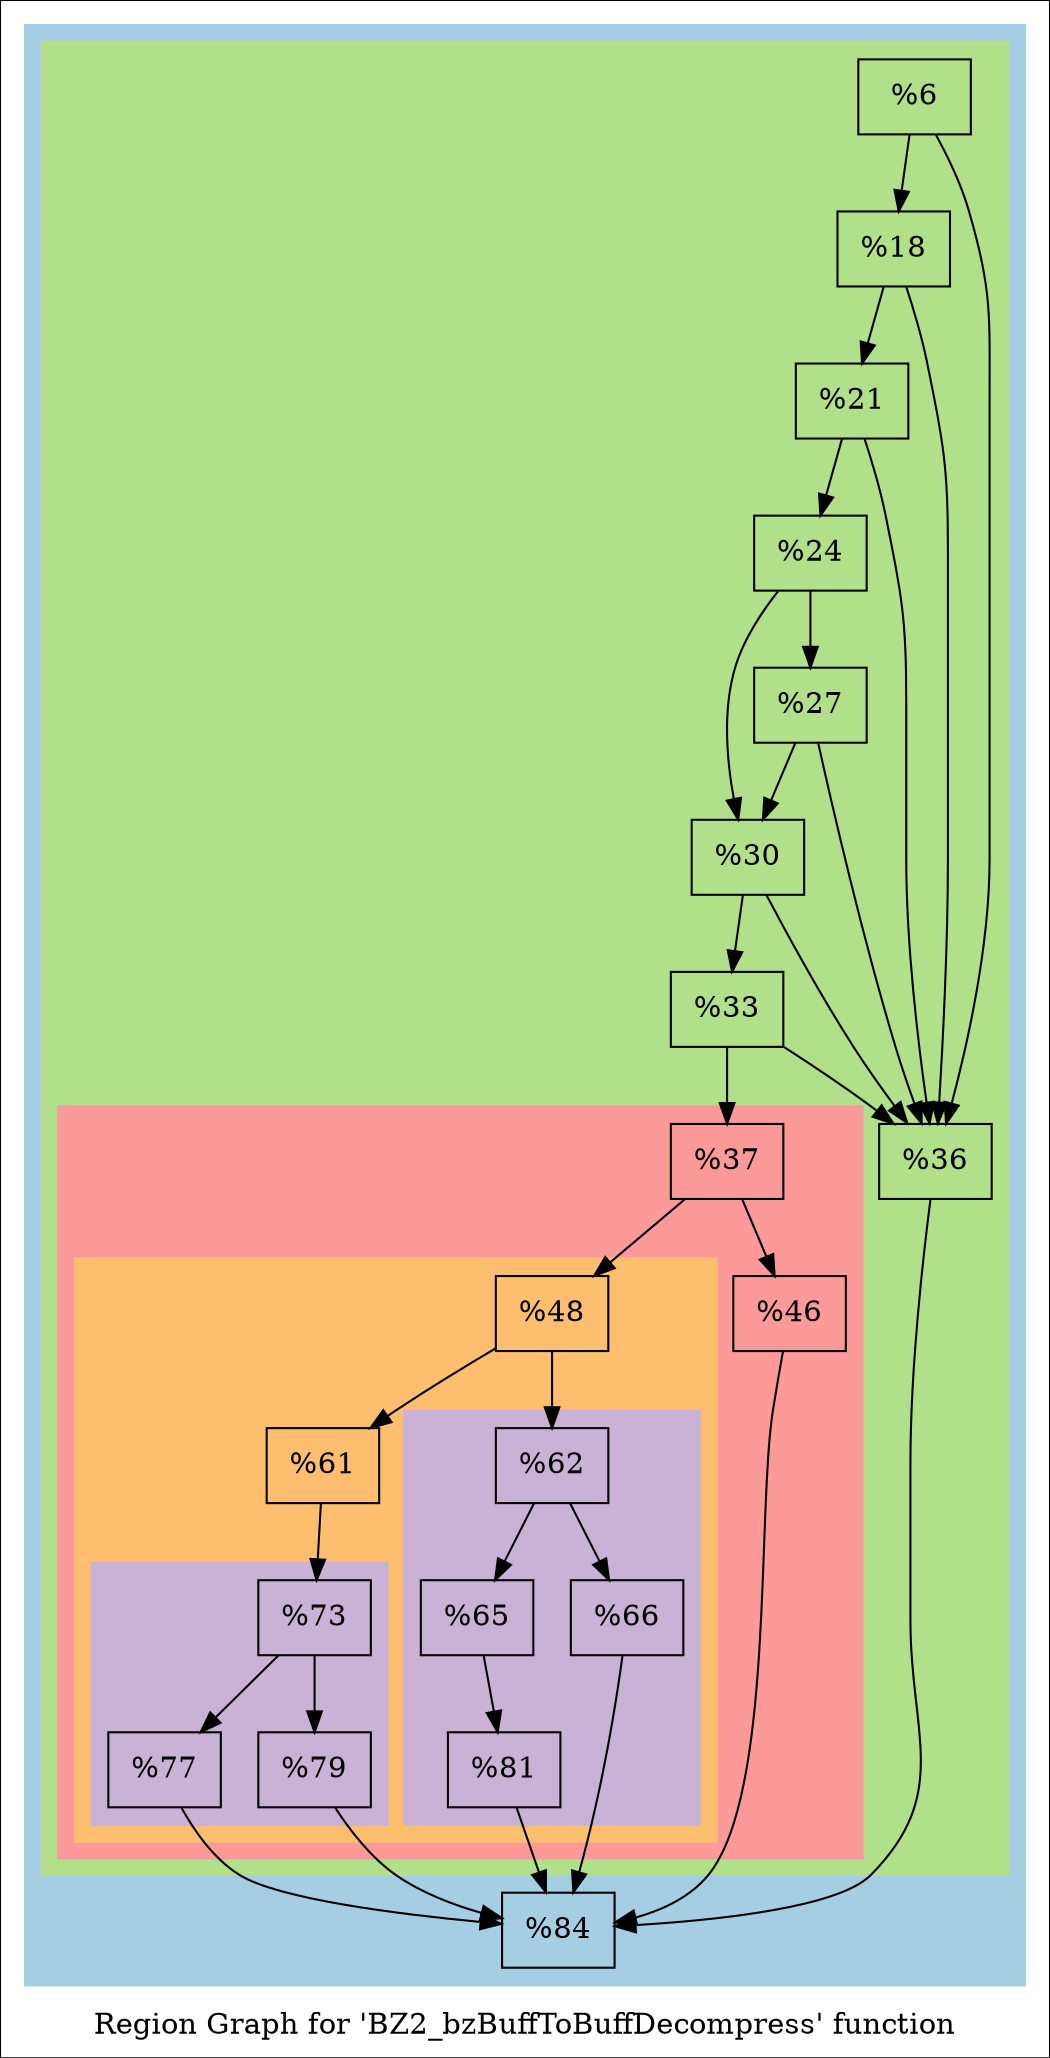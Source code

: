 digraph "Region Graph for 'BZ2_bzBuffToBuffDecompress' function" {
	label="Region Graph for 'BZ2_bzBuffToBuffDecompress' function";

	Node0x1157d30 [shape=record,label="{%6}"];
	Node0x1157d30 -> Node0x1436a60;
	Node0x1157d30 -> Node0x11394e0;
	Node0x1436a60 [shape=record,label="{%36}"];
	Node0x1436a60 -> Node0x14474b0;
	Node0x14474b0 [shape=record,label="{%84}"];
	Node0x11394e0 [shape=record,label="{%18}"];
	Node0x11394e0 -> Node0x1436a60;
	Node0x11394e0 -> Node0x1391310;
	Node0x1391310 [shape=record,label="{%21}"];
	Node0x1391310 -> Node0x1436a60;
	Node0x1391310 -> Node0x14290b0;
	Node0x14290b0 [shape=record,label="{%24}"];
	Node0x14290b0 -> Node0x1105f10;
	Node0x14290b0 -> Node0x138d4c0;
	Node0x1105f10 [shape=record,label="{%27}"];
	Node0x1105f10 -> Node0x1436a60;
	Node0x1105f10 -> Node0x138d4c0;
	Node0x138d4c0 [shape=record,label="{%30}"];
	Node0x138d4c0 -> Node0x1436a60;
	Node0x138d4c0 -> Node0x10fa0c0;
	Node0x10fa0c0 [shape=record,label="{%33}"];
	Node0x10fa0c0 -> Node0x1436a60;
	Node0x10fa0c0 -> Node0x1430b40;
	Node0x1430b40 [shape=record,label="{%37}"];
	Node0x1430b40 -> Node0x133d8a0;
	Node0x1430b40 -> Node0x111b010;
	Node0x133d8a0 [shape=record,label="{%46}"];
	Node0x133d8a0 -> Node0x14474b0;
	Node0x111b010 [shape=record,label="{%48}"];
	Node0x111b010 -> Node0x14293c0;
	Node0x111b010 -> Node0x13b7ff0;
	Node0x14293c0 [shape=record,label="{%61}"];
	Node0x14293c0 -> Node0x13a1c90;
	Node0x13a1c90 [shape=record,label="{%73}"];
	Node0x13a1c90 -> Node0x1360b30;
	Node0x13a1c90 -> Node0x13a7ab0;
	Node0x1360b30 [shape=record,label="{%77}"];
	Node0x1360b30 -> Node0x14474b0;
	Node0x13a7ab0 [shape=record,label="{%79}"];
	Node0x13a7ab0 -> Node0x14474b0;
	Node0x13b7ff0 [shape=record,label="{%62}"];
	Node0x13b7ff0 -> Node0x1313830;
	Node0x13b7ff0 -> Node0x1366310;
	Node0x1313830 [shape=record,label="{%65}"];
	Node0x1313830 -> Node0x1441f90;
	Node0x1441f90 [shape=record,label="{%81}"];
	Node0x1441f90 -> Node0x14474b0;
	Node0x1366310 [shape=record,label="{%66}"];
	Node0x1366310 -> Node0x14474b0;
	colorscheme = "paired12"
        subgraph cluster_0x1447880 {
          label = "";
          style = filled;
          color = 1
          subgraph cluster_0x145b8a0 {
            label = "";
            style = filled;
            color = 3
            subgraph cluster_0x1485a90 {
              label = "";
              style = filled;
              color = 5
              subgraph cluster_0x1485b10 {
                label = "";
                style = filled;
                color = 7
                subgraph cluster_0x1484c80 {
                  label = "";
                  style = filled;
                  color = 9
                  Node0x13a1c90;
                  Node0x1360b30;
                  Node0x13a7ab0;
                }
                subgraph cluster_0x145b920 {
                  label = "";
                  style = filled;
                  color = 9
                  Node0x13b7ff0;
                  Node0x1313830;
                  Node0x1441f90;
                  Node0x1366310;
                }
                Node0x111b010;
                Node0x14293c0;
              }
              Node0x1430b40;
              Node0x133d8a0;
            }
            Node0x1157d30;
            Node0x1436a60;
            Node0x11394e0;
            Node0x1391310;
            Node0x14290b0;
            Node0x1105f10;
            Node0x138d4c0;
            Node0x10fa0c0;
          }
          Node0x14474b0;
        }
}
